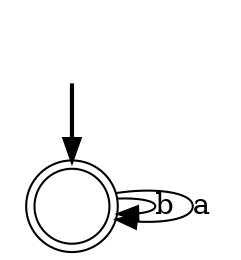 digraph {
	fake [style=invisible]
	"" [root=true shape=doublecircle]
	fake -> "" [style=bold]
	"" -> "" [label=b]
	"" -> "" [label=a]
}
